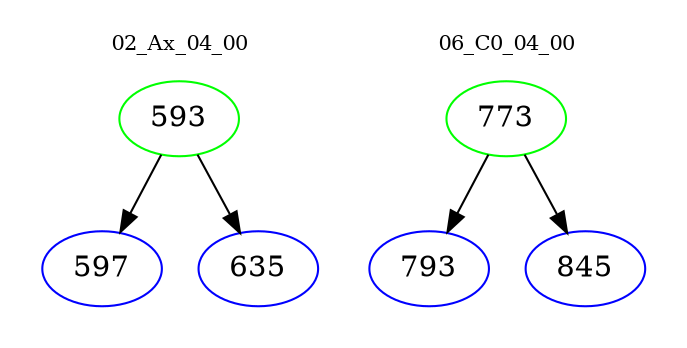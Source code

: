 digraph{
subgraph cluster_0 {
color = white
label = "02_Ax_04_00";
fontsize=10;
T0_593 [label="593", color="green"]
T0_593 -> T0_597 [color="black"]
T0_597 [label="597", color="blue"]
T0_593 -> T0_635 [color="black"]
T0_635 [label="635", color="blue"]
}
subgraph cluster_1 {
color = white
label = "06_C0_04_00";
fontsize=10;
T1_773 [label="773", color="green"]
T1_773 -> T1_793 [color="black"]
T1_793 [label="793", color="blue"]
T1_773 -> T1_845 [color="black"]
T1_845 [label="845", color="blue"]
}
}
